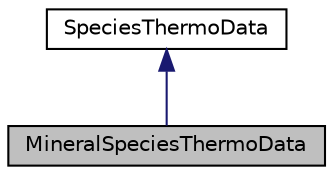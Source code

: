 digraph "MineralSpeciesThermoData"
{
 // INTERACTIVE_SVG=YES
 // LATEX_PDF_SIZE
  edge [fontname="Helvetica",fontsize="10",labelfontname="Helvetica",labelfontsize="10"];
  node [fontname="Helvetica",fontsize="10",shape=record];
  Node1 [label="MineralSpeciesThermoData",height=0.2,width=0.4,color="black", fillcolor="grey75", style="filled", fontcolor="black",tooltip="A type for storing the thermodynamic data of a mineral species."];
  Node2 -> Node1 [dir="back",color="midnightblue",fontsize="10",style="solid",fontname="Helvetica"];
  Node2 [label="SpeciesThermoData",height=0.2,width=0.4,color="black", fillcolor="white", style="filled",URL="$structReaktoro_1_1SpeciesThermoData.html",tooltip="A type for storing the thermodynamic data of general species."];
}
